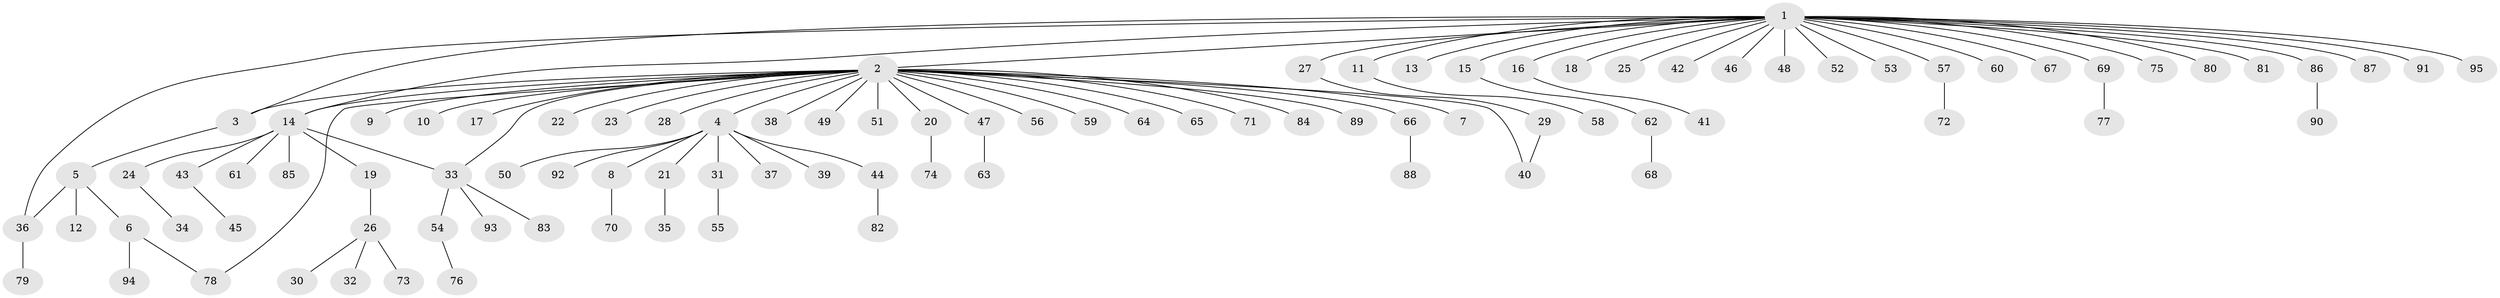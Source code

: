 // coarse degree distribution, {1: 0.875, 17: 0.0625, 2: 0.0625}
// Generated by graph-tools (version 1.1) at 2025/36/03/04/25 23:36:46]
// undirected, 95 vertices, 100 edges
graph export_dot {
  node [color=gray90,style=filled];
  1;
  2;
  3;
  4;
  5;
  6;
  7;
  8;
  9;
  10;
  11;
  12;
  13;
  14;
  15;
  16;
  17;
  18;
  19;
  20;
  21;
  22;
  23;
  24;
  25;
  26;
  27;
  28;
  29;
  30;
  31;
  32;
  33;
  34;
  35;
  36;
  37;
  38;
  39;
  40;
  41;
  42;
  43;
  44;
  45;
  46;
  47;
  48;
  49;
  50;
  51;
  52;
  53;
  54;
  55;
  56;
  57;
  58;
  59;
  60;
  61;
  62;
  63;
  64;
  65;
  66;
  67;
  68;
  69;
  70;
  71;
  72;
  73;
  74;
  75;
  76;
  77;
  78;
  79;
  80;
  81;
  82;
  83;
  84;
  85;
  86;
  87;
  88;
  89;
  90;
  91;
  92;
  93;
  94;
  95;
  1 -- 2;
  1 -- 3;
  1 -- 11;
  1 -- 13;
  1 -- 14;
  1 -- 15;
  1 -- 16;
  1 -- 18;
  1 -- 25;
  1 -- 27;
  1 -- 36;
  1 -- 42;
  1 -- 46;
  1 -- 48;
  1 -- 52;
  1 -- 53;
  1 -- 57;
  1 -- 60;
  1 -- 67;
  1 -- 69;
  1 -- 75;
  1 -- 80;
  1 -- 81;
  1 -- 86;
  1 -- 87;
  1 -- 91;
  1 -- 95;
  2 -- 3;
  2 -- 4;
  2 -- 7;
  2 -- 9;
  2 -- 10;
  2 -- 14;
  2 -- 17;
  2 -- 20;
  2 -- 22;
  2 -- 23;
  2 -- 28;
  2 -- 33;
  2 -- 38;
  2 -- 40;
  2 -- 47;
  2 -- 49;
  2 -- 51;
  2 -- 56;
  2 -- 59;
  2 -- 64;
  2 -- 65;
  2 -- 66;
  2 -- 71;
  2 -- 78;
  2 -- 84;
  2 -- 89;
  3 -- 5;
  4 -- 8;
  4 -- 21;
  4 -- 31;
  4 -- 37;
  4 -- 39;
  4 -- 44;
  4 -- 50;
  4 -- 92;
  5 -- 6;
  5 -- 12;
  5 -- 36;
  6 -- 78;
  6 -- 94;
  8 -- 70;
  11 -- 58;
  14 -- 19;
  14 -- 24;
  14 -- 33;
  14 -- 43;
  14 -- 61;
  14 -- 85;
  15 -- 62;
  16 -- 41;
  19 -- 26;
  20 -- 74;
  21 -- 35;
  24 -- 34;
  26 -- 30;
  26 -- 32;
  26 -- 73;
  27 -- 29;
  29 -- 40;
  31 -- 55;
  33 -- 54;
  33 -- 83;
  33 -- 93;
  36 -- 79;
  43 -- 45;
  44 -- 82;
  47 -- 63;
  54 -- 76;
  57 -- 72;
  62 -- 68;
  66 -- 88;
  69 -- 77;
  86 -- 90;
}
